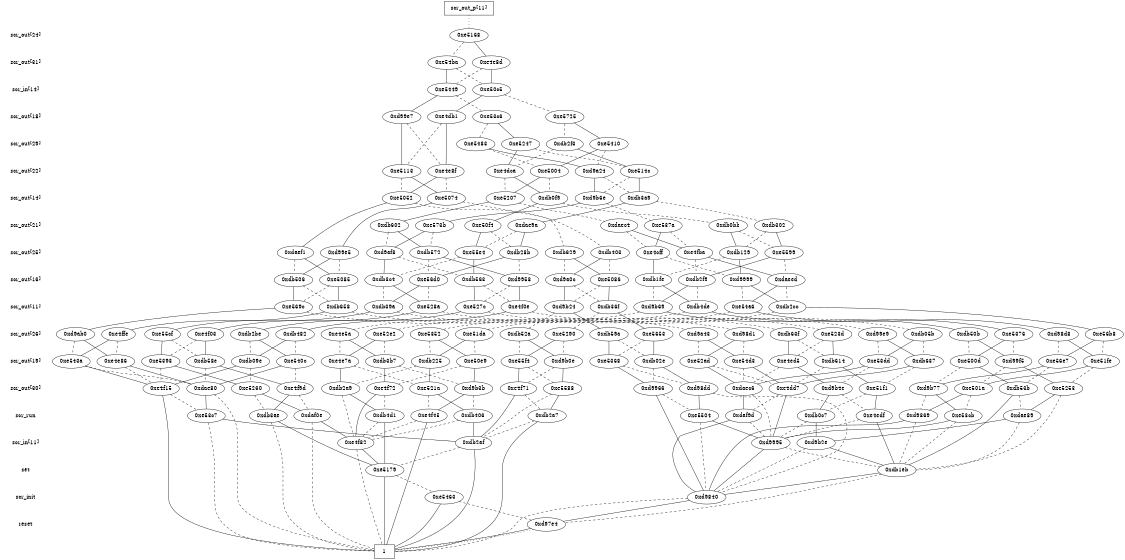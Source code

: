 digraph "DD" {
size = "7.5,10"
center = true;
edge [dir = none];
{ node [shape = plaintext];
  edge [style = invis];
  "CONST NODES" [style = invis];
" scr_out[24] " -> " scr_out[31] " -> " scr_in[14] " -> " scr_out[18] " -> " scr_out[29] " -> " scr_out[22] " -> " scr_out[14] " -> " scr_out[21] " -> " scr_out[25] " -> " scr_out[16] " -> " scr_out[11] " -> " scr_out[26] " -> " scr_out[19] " -> " scr_out[30] " -> " scr_run " -> " scr_in[11] " -> " set " -> " scr_init " -> " reset " -> "CONST NODES"; 
}
{ rank = same; node [shape = box]; edge [style = invis];
"  scr_out_p[11]  "; }
{ rank = same; " scr_out[24] ";
"0xe5168";
}
{ rank = same; " scr_out[31] ";
"0xe54ba";
"0xe4e8d";
}
{ rank = same; " scr_in[14] ";
"0xe5449";
"0xe50c5";
}
{ rank = same; " scr_out[18] ";
"0xd99e7";
"0xe5725";
"0xe4db1";
"0xe53c6";
}
{ rank = same; " scr_out[29] ";
"0xe5410";
"0xe5247";
"0xe5483";
"0xdb2f3";
}
{ rank = same; " scr_out[22] ";
"0xe514c";
"0xe4dca";
"0xe5004";
"0xe5113";
"0xe4e8f";
"0xd9a24";
}
{ rank = same; " scr_out[14] ";
"0xdb0f9";
"0xe5052";
"0xd9b6e";
"0xe5074";
"0xe5207";
"0xdb3a9";
}
{ rank = same; " scr_out[21] ";
"0xe50f4";
"0xdae9a";
"0xdb302";
"0xdb602";
"0xe573b";
"0xdaec4";
"0xe537a";
"0xdb0bb";
}
{ rank = same; " scr_out[25] ";
"0xdb572";
"0xe4fba";
"0xd99e5";
"0xdaef1";
"0xdb629";
"0xd9af8";
"0xdb403";
"0xe55e4";
"0xe4cff";
"0xdb129";
"0xe5599";
"0xdb28b";
}
{ rank = same; " scr_out[16] ";
"0xe56d0";
"0xdb1fe";
"0xdb2f9";
"0xdaeed";
"0xe5086";
"0xdb563";
"0xd9a0c";
"0xdb506";
"0xd9958";
"0xdb3c4";
"0xd9999";
"0xe5085";
}
{ rank = same; " scr_out[11] ";
"0xe569c";
"0xd9b69";
"0xdb39a";
"0xe527c";
"0xdb658";
"0xe528a";
"0xdb4de";
"0xe54a6";
"0xd9b24";
"0xdb2cc";
"0xdb36f";
"0xe4f0e";
}
{ rank = same; " scr_out[26] ";
"0xdb63f";
"0xdb05b";
"0xe52e2";
"0xe4ffe";
"0xe523d";
"0xe51da";
"0xe5376";
"0xdb482";
"0xe4e5a";
"0xd98d8";
"0xe5653";
"0xd98d1";
"0xdb50b";
"0xd9ab0";
"0xdb52a";
"0xdb2be";
"0xe5352";
"0xdb59a";
"0xe5290";
"0xe56b8";
"0xe4f03";
"0xe55cf";
"0xd99e9";
"0xd9a43";
}
{ rank = same; " scr_out[19] ";
"0xe50e9";
"0xe4ed5";
"0xe56e7";
"0xe540c";
"0xe500d";
"0xe4e7a";
"0xe543a";
"0xe51fe";
"0xe5393";
"0xe55f4";
"0xdb58e";
"0xe52ad";
"0xdb09e";
"0xe54d3";
"0xe5368";
"0xd99f5";
"0xd9b0e";
"0xe53dd";
"0xdb02e";
"0xdb225";
"0xdb637";
"0xdb614";
"0xe4e86";
"0xdb3b7";
}
{ rank = same; " scr_out[30] ";
"0xe4f15";
"0xe51f1";
"0xd98dd";
"0xd9b4e";
"0xe4dd7";
"0xdb2a9";
"0xe501a";
"0xdae80";
"0xdaec6";
"0xe4f9d";
"0xd9966";
"0xe4f71";
"0xdb53b";
"0xd9b77";
"0xe5588";
"0xe5253";
"0xd9b3b";
"0xe5260";
"0xe4f72";
"0xe521a";
}
{ rank = same; " scr_run ";
"0xdb0c7";
"0xdb2a7";
"0xdb3ae";
"0xdb406";
"0xdaf0e";
"0xe5504";
"0xd9869";
"0xe4edf";
"0xdb4d1";
"0xe53cb";
"0xdaf9d";
"0xe4f45";
"0xe53c7";
"0xdae89";
}
{ rank = same; " scr_in[11] ";
"0xd9b2e";
"0xe4f82";
"0xd9995";
"0xdb2af";
}
{ rank = same; " set ";
"0xe5179";
"0xdb1eb";
}
{ rank = same; " scr_init ";
"0xe5463";
"0xd9840";
}
{ rank = same; " reset ";
"0xd97e4";
}
{ rank = same; "CONST NODES";
{ node [shape = box]; "0xd979d";
}
}
"  scr_out_p[11]  " -> "0xe5168" [style = dotted];
"0xe5168" -> "0xe4e8d";
"0xe5168" -> "0xe54ba" [style = dashed];
"0xe54ba" -> "0xe5449";
"0xe54ba" -> "0xe50c5" [style = dashed];
"0xe4e8d" -> "0xe50c5";
"0xe4e8d" -> "0xe5449" [style = dashed];
"0xe5449" -> "0xd99e7";
"0xe5449" -> "0xe53c6" [style = dashed];
"0xe50c5" -> "0xe4db1";
"0xe50c5" -> "0xe5725" [style = dashed];
"0xd99e7" -> "0xe5113";
"0xd99e7" -> "0xe4e8f" [style = dashed];
"0xe5725" -> "0xe5410";
"0xe5725" -> "0xdb2f3" [style = dashed];
"0xe4db1" -> "0xe4e8f";
"0xe4db1" -> "0xe5113" [style = dashed];
"0xe53c6" -> "0xe5247";
"0xe53c6" -> "0xe5483" [style = dashed];
"0xe5410" -> "0xe5004";
"0xe5410" -> "0xd9a24" [style = dashed];
"0xe5247" -> "0xe4dca";
"0xe5247" -> "0xe514c" [style = dashed];
"0xe5483" -> "0xd9a24";
"0xe5483" -> "0xe5004" [style = dashed];
"0xdb2f3" -> "0xe514c";
"0xdb2f3" -> "0xe4dca" [style = dashed];
"0xe514c" -> "0xdb3a9";
"0xe514c" -> "0xd9b6e" [style = dashed];
"0xe4dca" -> "0xdb0f9";
"0xe4dca" -> "0xe5207" [style = dashed];
"0xe5004" -> "0xe5207";
"0xe5004" -> "0xdb0f9" [style = dashed];
"0xe5113" -> "0xe5074";
"0xe5113" -> "0xe5052" [style = dashed];
"0xe4e8f" -> "0xe5052";
"0xe4e8f" -> "0xe5074" [style = dashed];
"0xd9a24" -> "0xd9b6e";
"0xd9a24" -> "0xdb3a9" [style = dashed];
"0xdb0f9" -> "0xe50f4";
"0xdb0f9" -> "0xdb0bb" [style = dashed];
"0xe5052" -> "0xdaef1";
"0xe5052" -> "0xdb403" [style = dashed];
"0xd9b6e" -> "0xe573b";
"0xd9b6e" -> "0xe537a" [style = dashed];
"0xe5074" -> "0xd99e5";
"0xe5074" -> "0xdb629" [style = dashed];
"0xe5207" -> "0xdb602";
"0xe5207" -> "0xdaec4" [style = dashed];
"0xdb3a9" -> "0xdae9a";
"0xdb3a9" -> "0xdb302" [style = dashed];
"0xe50f4" -> "0xe55e4";
"0xe50f4" -> "0xdb28b" [style = dashed];
"0xdae9a" -> "0xdb28b";
"0xdae9a" -> "0xe55e4" [style = dashed];
"0xdb302" -> "0xe5599";
"0xdb302" -> "0xdb129" [style = dashed];
"0xdb602" -> "0xdb572";
"0xdb602" -> "0xd9af8" [style = dashed];
"0xe573b" -> "0xd9af8";
"0xe573b" -> "0xdb572" [style = dashed];
"0xdaec4" -> "0xe4fba";
"0xdaec4" -> "0xe4cff" [style = dashed];
"0xe537a" -> "0xe4cff";
"0xe537a" -> "0xe4fba" [style = dashed];
"0xdb0bb" -> "0xdb129";
"0xdb0bb" -> "0xe5599" [style = dashed];
"0xdb572" -> "0xd9958";
"0xdb572" -> "0xe56d0" [style = dashed];
"0xe4fba" -> "0xdaeed";
"0xe4fba" -> "0xdb2f9" [style = dashed];
"0xd99e5" -> "0xdb506";
"0xd99e5" -> "0xe5085" [style = dashed];
"0xdaef1" -> "0xe5085";
"0xdaef1" -> "0xdb506" [style = dashed];
"0xdb629" -> "0xe5086";
"0xdb629" -> "0xd9a0c" [style = dashed];
"0xd9af8" -> "0xdb3c4";
"0xd9af8" -> "0xdb563" [style = dashed];
"0xdb403" -> "0xd9a0c";
"0xdb403" -> "0xe5086" [style = dashed];
"0xe55e4" -> "0xdb563";
"0xe55e4" -> "0xdb3c4" [style = dashed];
"0xe4cff" -> "0xdb1fe";
"0xe4cff" -> "0xd9999" [style = dashed];
"0xdb129" -> "0xd9999";
"0xdb129" -> "0xdb1fe" [style = dashed];
"0xe5599" -> "0xdb2f9";
"0xe5599" -> "0xdaeed" [style = dashed];
"0xdb28b" -> "0xe56d0";
"0xdb28b" -> "0xd9958" [style = dashed];
"0xe56d0" -> "0xdb39a";
"0xe56d0" -> "0xe528a" [style = dashed];
"0xdb1fe" -> "0xdb4de";
"0xdb1fe" -> "0xd9b69" [style = dashed];
"0xdb2f9" -> "0xd9b69";
"0xdb2f9" -> "0xdb4de" [style = dashed];
"0xdaeed" -> "0xe54a6";
"0xdaeed" -> "0xdb2cc" [style = dashed];
"0xe5086" -> "0xdb36f";
"0xe5086" -> "0xd9b24" [style = dashed];
"0xdb563" -> "0xe527c";
"0xdb563" -> "0xe4f0e" [style = dashed];
"0xd9a0c" -> "0xd9b24";
"0xd9a0c" -> "0xdb36f" [style = dashed];
"0xdb506" -> "0xe569c";
"0xdb506" -> "0xdb658" [style = dashed];
"0xd9958" -> "0xe4f0e";
"0xd9958" -> "0xe527c" [style = dashed];
"0xdb3c4" -> "0xe528a";
"0xdb3c4" -> "0xdb39a" [style = dashed];
"0xd9999" -> "0xdb2cc";
"0xd9999" -> "0xe54a6" [style = dashed];
"0xe5085" -> "0xdb658";
"0xe5085" -> "0xe569c" [style = dashed];
"0xe569c" -> "0xd9ab0";
"0xe569c" -> "0xd9a43" [style = dashed];
"0xd9b69" -> "0xdb50b";
"0xd9b69" -> "0xe4e5a" [style = dashed];
"0xdb39a" -> "0xe55cf";
"0xdb39a" -> "0xdb63f" [style = dashed];
"0xe527c" -> "0xdb2be";
"0xe527c" -> "0xd99e9" [style = dashed];
"0xdb658" -> "0xe4ffe";
"0xdb658" -> "0xd98d1" [style = dashed];
"0xe528a" -> "0xe4f03";
"0xe528a" -> "0xe523d" [style = dashed];
"0xdb4de" -> "0xe5376";
"0xdb4de" -> "0xe52e2" [style = dashed];
"0xe54a6" -> "0xd98d8";
"0xe54a6" -> "0xe5352" [style = dashed];
"0xd9b24" -> "0xdb59a";
"0xd9b24" -> "0xdb52a" [style = dashed];
"0xdb2cc" -> "0xe56b8";
"0xdb2cc" -> "0xe51da" [style = dashed];
"0xdb36f" -> "0xe5653";
"0xdb36f" -> "0xe5290" [style = dashed];
"0xe4f0e" -> "0xdb482";
"0xe4f0e" -> "0xdb05b" [style = dashed];
"0xdb63f" -> "0xe4ed5";
"0xdb63f" -> "0xdb614" [style = dashed];
"0xdb05b" -> "0xe53dd";
"0xdb05b" -> "0xdb637" [style = dashed];
"0xe52e2" -> "0xe4e7a";
"0xe52e2" -> "0xdb3b7" [style = dashed];
"0xe4ffe" -> "0xe543a";
"0xe4ffe" -> "0xe4e86" [style = dashed];
"0xe523d" -> "0xdb614";
"0xe523d" -> "0xe4ed5" [style = dashed];
"0xe51da" -> "0xdb225";
"0xe51da" -> "0xe50e9" [style = dashed];
"0xe5376" -> "0xe500d";
"0xe5376" -> "0xd99f5" [style = dashed];
"0xdb482" -> "0xdb09e";
"0xdb482" -> "0xe540c" [style = dashed];
"0xe4e5a" -> "0xdb3b7";
"0xe4e5a" -> "0xe4e7a" [style = dashed];
"0xd98d8" -> "0xe51fe";
"0xd98d8" -> "0xe56e7" [style = dashed];
"0xe5653" -> "0xdb02e";
"0xe5653" -> "0xe5368" [style = dashed];
"0xd98d1" -> "0xe52ad";
"0xd98d1" -> "0xe54d3" [style = dashed];
"0xdb50b" -> "0xd99f5";
"0xdb50b" -> "0xe500d" [style = dashed];
"0xd9ab0" -> "0xe4e86";
"0xd9ab0" -> "0xe543a" [style = dashed];
"0xdb52a" -> "0xd9b0e";
"0xdb52a" -> "0xe55f4" [style = dashed];
"0xdb2be" -> "0xe540c";
"0xdb2be" -> "0xdb09e" [style = dashed];
"0xe5352" -> "0xe50e9";
"0xe5352" -> "0xdb225" [style = dashed];
"0xdb59a" -> "0xe5368";
"0xdb59a" -> "0xdb02e" [style = dashed];
"0xe5290" -> "0xe55f4";
"0xe5290" -> "0xd9b0e" [style = dashed];
"0xe56b8" -> "0xe56e7";
"0xe56b8" -> "0xe51fe" [style = dashed];
"0xe4f03" -> "0xdb58e";
"0xe4f03" -> "0xe5393" [style = dashed];
"0xe55cf" -> "0xe5393";
"0xe55cf" -> "0xdb58e" [style = dashed];
"0xd99e9" -> "0xdb637";
"0xd99e9" -> "0xe53dd" [style = dashed];
"0xd9a43" -> "0xe54d3";
"0xd9a43" -> "0xe52ad" [style = dashed];
"0xe50e9" -> "0xd9b3b";
"0xe50e9" -> "0xe4f72" [style = dashed];
"0xe4ed5" -> "0xd9b4e";
"0xe4ed5" -> "0xdaec6" [style = dashed];
"0xe56e7" -> "0xd9b77";
"0xe56e7" -> "0xdb53b" [style = dashed];
"0xe540c" -> "0xdae80";
"0xe540c" -> "0xe4f9d" [style = dashed];
"0xe500d" -> "0xdb53b";
"0xe500d" -> "0xd9b77" [style = dashed];
"0xe4e7a" -> "0xdb2a9";
"0xe4e7a" -> "0xe521a" [style = dashed];
"0xe543a" -> "0xe4f15";
"0xe543a" -> "0xdae80" [style = dashed];
"0xe51fe" -> "0xe501a";
"0xe51fe" -> "0xe5253" [style = dashed];
"0xe5393" -> "0xe5260";
"0xe5393" -> "0xe4f15" [style = dashed];
"0xe55f4" -> "0xe4f71";
"0xe55f4" -> "0xe5588" [style = dashed];
"0xdb58e" -> "0xe4f9d";
"0xdb58e" -> "0xdae80" [style = dashed];
"0xe52ad" -> "0xdaec6";
"0xe52ad" -> "0xe4dd7" [style = dashed];
"0xdb09e" -> "0xe4f15";
"0xdb09e" -> "0xe5260" [style = dashed];
"0xe54d3" -> "0xe4dd7";
"0xe54d3" -> "0xdaec6" [style = dashed];
"0xe5368" -> "0xd9966";
"0xe5368" -> "0xd98dd" [style = dashed];
"0xd99f5" -> "0xe5253";
"0xd99f5" -> "0xe501a" [style = dashed];
"0xd9b0e" -> "0xe5588";
"0xd9b0e" -> "0xe4f71" [style = dashed];
"0xe53dd" -> "0xdaec6";
"0xe53dd" -> "0xd9b4e" [style = dashed];
"0xdb02e" -> "0xd98dd";
"0xdb02e" -> "0xd9966" [style = dashed];
"0xdb225" -> "0xe521a";
"0xdb225" -> "0xdb2a9" [style = dashed];
"0xdb637" -> "0xe4dd7";
"0xdb637" -> "0xe51f1" [style = dashed];
"0xdb614" -> "0xe51f1";
"0xdb614" -> "0xe4dd7" [style = dashed];
"0xe4e86" -> "0xdae80";
"0xe4e86" -> "0xe4f15" [style = dashed];
"0xdb3b7" -> "0xe4f72";
"0xdb3b7" -> "0xd9b3b" [style = dashed];
"0xe4f15" -> "0xd979d";
"0xe4f15" -> "0xe53c7" [style = dashed];
"0xe51f1" -> "0xe4edf";
"0xe51f1" -> "0xdb0c7" [style = dashed];
"0xd98dd" -> "0xe5504";
"0xd98dd" -> "0xd9840" [style = dashed];
"0xd9b4e" -> "0xdb0c7";
"0xd9b4e" -> "0xe4edf" [style = dashed];
"0xe4dd7" -> "0xd9995";
"0xe4dd7" -> "0xdaf9d" [style = dashed];
"0xdb2a9" -> "0xdb4d1";
"0xdb2a9" -> "0xe4f82" [style = dashed];
"0xe501a" -> "0xd9869";
"0xe501a" -> "0xe53cb" [style = dashed];
"0xdae80" -> "0xe53c7";
"0xdae80" -> "0xd979d" [style = dashed];
"0xdaec6" -> "0xdaf9d";
"0xdaec6" -> "0xd9995" [style = dashed];
"0xe4f9d" -> "0xdb3ae";
"0xe4f9d" -> "0xdaf0e" [style = dashed];
"0xd9966" -> "0xd9840";
"0xd9966" -> "0xe5504" [style = dashed];
"0xe4f71" -> "0xdb2af";
"0xe4f71" -> "0xdb2a7" [style = dashed];
"0xdb53b" -> "0xdb1eb";
"0xdb53b" -> "0xdae89" [style = dashed];
"0xd9b77" -> "0xe53cb";
"0xd9b77" -> "0xd9869" [style = dashed];
"0xe5588" -> "0xdb2a7";
"0xe5588" -> "0xdb2af" [style = dashed];
"0xe5253" -> "0xdae89";
"0xe5253" -> "0xdb1eb" [style = dashed];
"0xd9b3b" -> "0xe4f45";
"0xd9b3b" -> "0xdb406" [style = dashed];
"0xe5260" -> "0xdaf0e";
"0xe5260" -> "0xdb3ae" [style = dashed];
"0xe4f72" -> "0xe4f82";
"0xe4f72" -> "0xdb4d1" [style = dashed];
"0xe521a" -> "0xdb406";
"0xe521a" -> "0xe4f45" [style = dashed];
"0xdb0c7" -> "0xd9b2e";
"0xdb0c7" -> "0xd9995" [style = dashed];
"0xdb2a7" -> "0xd979d";
"0xdb2a7" -> "0xdb2af" [style = dashed];
"0xdb3ae" -> "0xe5179";
"0xdb3ae" -> "0xd979d" [style = dashed];
"0xdb406" -> "0xdb2af";
"0xdb406" -> "0xe4f82" [style = dashed];
"0xdaf0e" -> "0xe4f82";
"0xdaf0e" -> "0xd979d" [style = dashed];
"0xe5504" -> "0xd9995";
"0xe5504" -> "0xd9840" [style = dashed];
"0xd9869" -> "0xd9840";
"0xd9869" -> "0xdb1eb" [style = dashed];
"0xe4edf" -> "0xdb1eb";
"0xe4edf" -> "0xd9995" [style = dashed];
"0xdb4d1" -> "0xe5179";
"0xdb4d1" -> "0xe4f82" [style = dashed];
"0xe53cb" -> "0xd9995";
"0xe53cb" -> "0xdb1eb" [style = dashed];
"0xdaf9d" -> "0xd9840";
"0xdaf9d" -> "0xd9995" [style = dashed];
"0xe4f45" -> "0xd979d";
"0xe4f45" -> "0xe4f82" [style = dashed];
"0xe53c7" -> "0xdb2af";
"0xe53c7" -> "0xd979d" [style = dashed];
"0xdae89" -> "0xd9b2e";
"0xdae89" -> "0xdb1eb" [style = dashed];
"0xd9b2e" -> "0xdb1eb";
"0xd9b2e" -> "0xd9840" [style = dashed];
"0xe4f82" -> "0xe5179";
"0xe4f82" -> "0xd979d" [style = dashed];
"0xd9995" -> "0xd9840";
"0xd9995" -> "0xdb1eb" [style = dashed];
"0xdb2af" -> "0xd979d";
"0xdb2af" -> "0xe5179" [style = dashed];
"0xe5179" -> "0xd979d";
"0xe5179" -> "0xe5463" [style = dashed];
"0xdb1eb" -> "0xd9840";
"0xdb1eb" -> "0xd97e4" [style = dashed];
"0xe5463" -> "0xd979d";
"0xe5463" -> "0xd97e4" [style = dashed];
"0xd9840" -> "0xd97e4";
"0xd9840" -> "0xd979d" [style = dashed];
"0xd97e4" -> "0xd979d";
"0xd97e4" -> "0xd979d" [style = dotted];
"0xd979d" [label = "1"];
}
